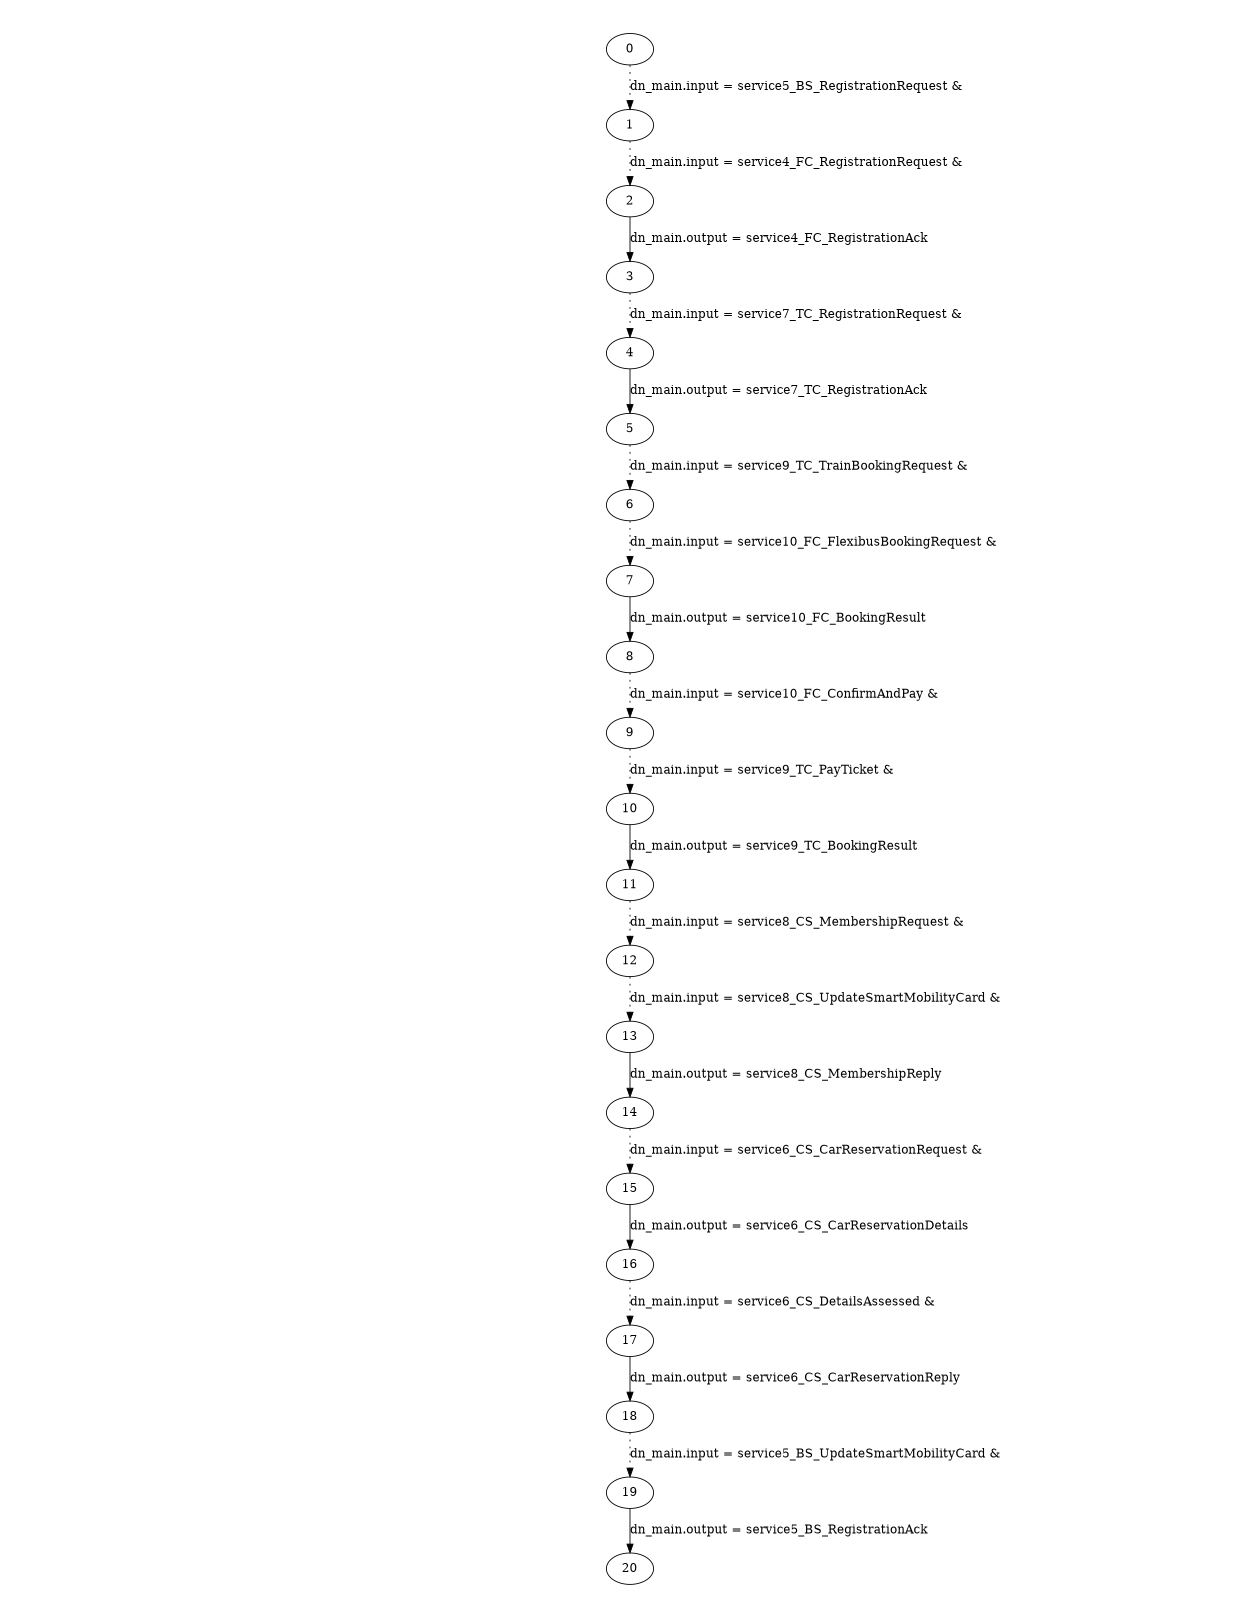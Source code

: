 digraph plan_fsm {
ratio="1.3";
margin="0.2";
size="8.0,11.4";
"0" -> "1" [style=dotted label="dn_main.input = service5_BS_RegistrationRequest &\n"]
"1" -> "2" [style=dotted label="dn_main.input = service4_FC_RegistrationRequest &\n"]
"2" -> "3" [label="dn_main.output = service4_FC_RegistrationAck"]
"3" -> "4" [style=dotted label="dn_main.input = service7_TC_RegistrationRequest &\n"]
"4" -> "5" [label="dn_main.output = service7_TC_RegistrationAck"]
"5" -> "6" [style=dotted label="dn_main.input = service9_TC_TrainBookingRequest &\n"]
"6" -> "7" [style=dotted label="dn_main.input = service10_FC_FlexibusBookingRequest &\n"]
"7" -> "8" [label="dn_main.output = service10_FC_BookingResult"]
"8" -> "9" [style=dotted label="dn_main.input = service10_FC_ConfirmAndPay &\n"]
"9" -> "10" [style=dotted label="dn_main.input = service9_TC_PayTicket &\n"]
"10" -> "11" [label="dn_main.output = service9_TC_BookingResult"]
"11" -> "12" [style=dotted label="dn_main.input = service8_CS_MembershipRequest &\n"]
"12" -> "13" [style=dotted label="dn_main.input = service8_CS_UpdateSmartMobilityCard &\n"]
"13" -> "14" [label="dn_main.output = service8_CS_MembershipReply"]
"14" -> "15" [style=dotted label="dn_main.input = service6_CS_CarReservationRequest &\n"]
"15" -> "16" [label="dn_main.output = service6_CS_CarReservationDetails"]
"16" -> "17" [style=dotted label="dn_main.input = service6_CS_DetailsAssessed &\n"]
"17" -> "18" [label="dn_main.output = service6_CS_CarReservationReply"]
"18" -> "19" [style=dotted label="dn_main.input = service5_BS_UpdateSmartMobilityCard &\n"]
"19" -> "20" [label="dn_main.output = service5_BS_RegistrationAck"]
}

